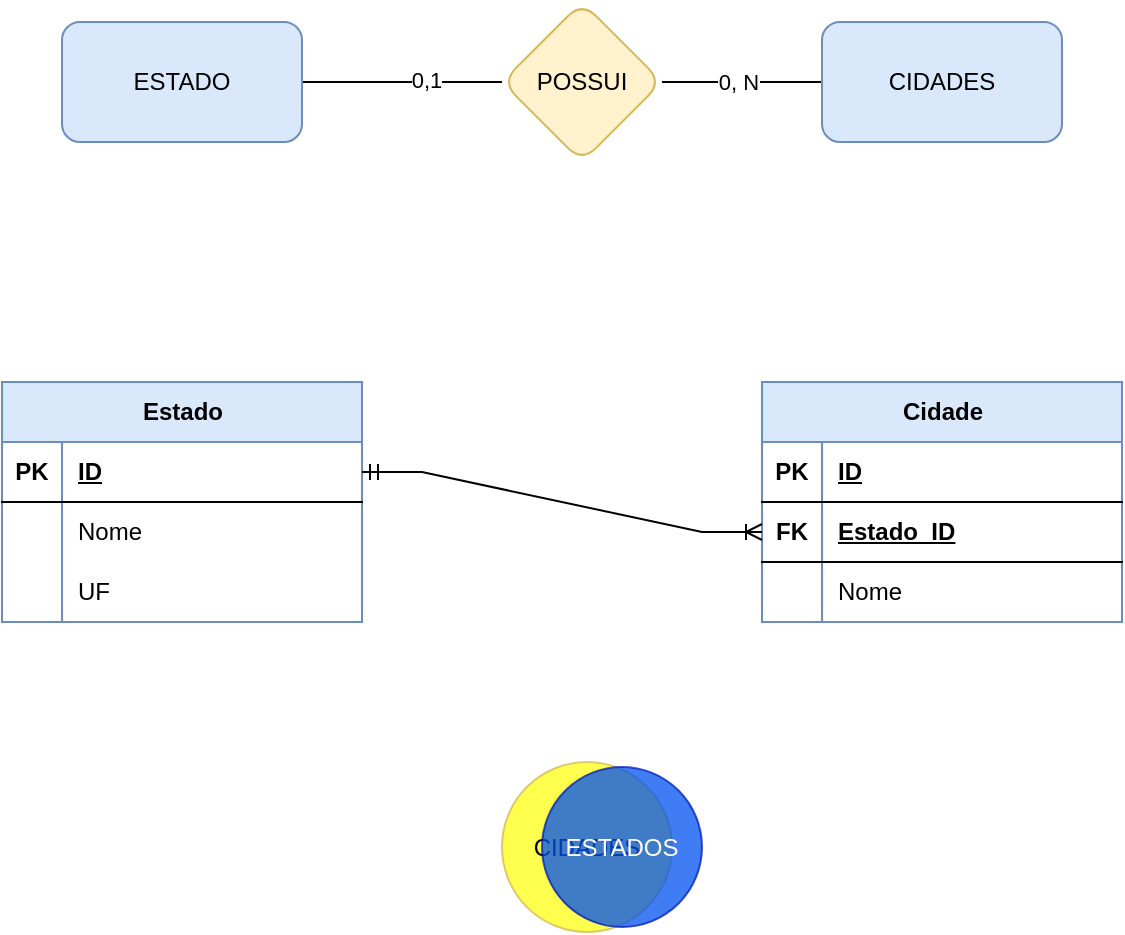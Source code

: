 <mxfile version="23.1.5" type="device">
  <diagram name="Página-1" id="kq2ECH24mlBc58AtW0WG">
    <mxGraphModel dx="554" dy="317" grid="1" gridSize="10" guides="1" tooltips="1" connect="1" arrows="1" fold="1" page="1" pageScale="1" pageWidth="827" pageHeight="1169" math="0" shadow="0">
      <root>
        <mxCell id="0" />
        <mxCell id="1" parent="0" />
        <mxCell id="AhQgsKHAJT6m52uc_QDW-3" value="" style="edgeStyle=orthogonalEdgeStyle;rounded=0;orthogonalLoop=1;jettySize=auto;html=1;endArrow=none;endFill=0;" edge="1" parent="1" source="AhQgsKHAJT6m52uc_QDW-1" target="AhQgsKHAJT6m52uc_QDW-2">
          <mxGeometry relative="1" as="geometry" />
        </mxCell>
        <mxCell id="AhQgsKHAJT6m52uc_QDW-10" value="0,1" style="edgeLabel;html=1;align=center;verticalAlign=middle;resizable=0;points=[];" vertex="1" connectable="0" parent="AhQgsKHAJT6m52uc_QDW-3">
          <mxGeometry x="0.233" y="1" relative="1" as="geometry">
            <mxPoint as="offset" />
          </mxGeometry>
        </mxCell>
        <mxCell id="AhQgsKHAJT6m52uc_QDW-1" value="ESTADO" style="rounded=1;whiteSpace=wrap;html=1;fillColor=#dae8fc;strokeColor=#6c8ebf;" vertex="1" parent="1">
          <mxGeometry x="80" y="50" width="120" height="60" as="geometry" />
        </mxCell>
        <mxCell id="AhQgsKHAJT6m52uc_QDW-5" value="" style="edgeStyle=orthogonalEdgeStyle;rounded=0;orthogonalLoop=1;jettySize=auto;html=1;endArrow=none;endFill=0;" edge="1" parent="1" source="AhQgsKHAJT6m52uc_QDW-2" target="AhQgsKHAJT6m52uc_QDW-4">
          <mxGeometry relative="1" as="geometry" />
        </mxCell>
        <mxCell id="AhQgsKHAJT6m52uc_QDW-9" value="0, N" style="edgeLabel;html=1;align=center;verticalAlign=middle;resizable=0;points=[];" vertex="1" connectable="0" parent="AhQgsKHAJT6m52uc_QDW-5">
          <mxGeometry x="-0.046" y="-1" relative="1" as="geometry">
            <mxPoint y="-1" as="offset" />
          </mxGeometry>
        </mxCell>
        <mxCell id="AhQgsKHAJT6m52uc_QDW-2" value="POSSUI" style="rhombus;whiteSpace=wrap;html=1;rounded=1;fillColor=#fff2cc;strokeColor=#d6b656;" vertex="1" parent="1">
          <mxGeometry x="300" y="40" width="80" height="80" as="geometry" />
        </mxCell>
        <mxCell id="AhQgsKHAJT6m52uc_QDW-4" value="CIDADES" style="whiteSpace=wrap;html=1;rounded=1;fillColor=#dae8fc;strokeColor=#6c8ebf;" vertex="1" parent="1">
          <mxGeometry x="460" y="50" width="120" height="60" as="geometry" />
        </mxCell>
        <mxCell id="AhQgsKHAJT6m52uc_QDW-11" value="Estado" style="shape=table;startSize=30;container=1;collapsible=1;childLayout=tableLayout;fixedRows=1;rowLines=0;fontStyle=1;align=center;resizeLast=1;html=1;fillColor=#dae8fc;strokeColor=#6c8ebf;" vertex="1" parent="1">
          <mxGeometry x="50" y="230" width="180" height="120" as="geometry" />
        </mxCell>
        <mxCell id="AhQgsKHAJT6m52uc_QDW-12" value="" style="shape=tableRow;horizontal=0;startSize=0;swimlaneHead=0;swimlaneBody=0;fillColor=none;collapsible=0;dropTarget=0;points=[[0,0.5],[1,0.5]];portConstraint=eastwest;top=0;left=0;right=0;bottom=1;" vertex="1" parent="AhQgsKHAJT6m52uc_QDW-11">
          <mxGeometry y="30" width="180" height="30" as="geometry" />
        </mxCell>
        <mxCell id="AhQgsKHAJT6m52uc_QDW-13" value="PK" style="shape=partialRectangle;connectable=0;fillColor=none;top=0;left=0;bottom=0;right=0;fontStyle=1;overflow=hidden;whiteSpace=wrap;html=1;" vertex="1" parent="AhQgsKHAJT6m52uc_QDW-12">
          <mxGeometry width="30" height="30" as="geometry">
            <mxRectangle width="30" height="30" as="alternateBounds" />
          </mxGeometry>
        </mxCell>
        <mxCell id="AhQgsKHAJT6m52uc_QDW-14" value="ID" style="shape=partialRectangle;connectable=0;fillColor=none;top=0;left=0;bottom=0;right=0;align=left;spacingLeft=6;fontStyle=5;overflow=hidden;whiteSpace=wrap;html=1;" vertex="1" parent="AhQgsKHAJT6m52uc_QDW-12">
          <mxGeometry x="30" width="150" height="30" as="geometry">
            <mxRectangle width="150" height="30" as="alternateBounds" />
          </mxGeometry>
        </mxCell>
        <mxCell id="AhQgsKHAJT6m52uc_QDW-15" value="" style="shape=tableRow;horizontal=0;startSize=0;swimlaneHead=0;swimlaneBody=0;fillColor=none;collapsible=0;dropTarget=0;points=[[0,0.5],[1,0.5]];portConstraint=eastwest;top=0;left=0;right=0;bottom=0;" vertex="1" parent="AhQgsKHAJT6m52uc_QDW-11">
          <mxGeometry y="60" width="180" height="30" as="geometry" />
        </mxCell>
        <mxCell id="AhQgsKHAJT6m52uc_QDW-16" value="" style="shape=partialRectangle;connectable=0;fillColor=none;top=0;left=0;bottom=0;right=0;editable=1;overflow=hidden;whiteSpace=wrap;html=1;" vertex="1" parent="AhQgsKHAJT6m52uc_QDW-15">
          <mxGeometry width="30" height="30" as="geometry">
            <mxRectangle width="30" height="30" as="alternateBounds" />
          </mxGeometry>
        </mxCell>
        <mxCell id="AhQgsKHAJT6m52uc_QDW-17" value="Nome" style="shape=partialRectangle;connectable=0;fillColor=none;top=0;left=0;bottom=0;right=0;align=left;spacingLeft=6;overflow=hidden;whiteSpace=wrap;html=1;" vertex="1" parent="AhQgsKHAJT6m52uc_QDW-15">
          <mxGeometry x="30" width="150" height="30" as="geometry">
            <mxRectangle width="150" height="30" as="alternateBounds" />
          </mxGeometry>
        </mxCell>
        <mxCell id="AhQgsKHAJT6m52uc_QDW-18" value="" style="shape=tableRow;horizontal=0;startSize=0;swimlaneHead=0;swimlaneBody=0;fillColor=none;collapsible=0;dropTarget=0;points=[[0,0.5],[1,0.5]];portConstraint=eastwest;top=0;left=0;right=0;bottom=0;" vertex="1" parent="AhQgsKHAJT6m52uc_QDW-11">
          <mxGeometry y="90" width="180" height="30" as="geometry" />
        </mxCell>
        <mxCell id="AhQgsKHAJT6m52uc_QDW-19" value="" style="shape=partialRectangle;connectable=0;fillColor=none;top=0;left=0;bottom=0;right=0;editable=1;overflow=hidden;whiteSpace=wrap;html=1;" vertex="1" parent="AhQgsKHAJT6m52uc_QDW-18">
          <mxGeometry width="30" height="30" as="geometry">
            <mxRectangle width="30" height="30" as="alternateBounds" />
          </mxGeometry>
        </mxCell>
        <mxCell id="AhQgsKHAJT6m52uc_QDW-20" value="UF" style="shape=partialRectangle;connectable=0;fillColor=none;top=0;left=0;bottom=0;right=0;align=left;spacingLeft=6;overflow=hidden;whiteSpace=wrap;html=1;" vertex="1" parent="AhQgsKHAJT6m52uc_QDW-18">
          <mxGeometry x="30" width="150" height="30" as="geometry">
            <mxRectangle width="150" height="30" as="alternateBounds" />
          </mxGeometry>
        </mxCell>
        <mxCell id="AhQgsKHAJT6m52uc_QDW-24" value="Cidade" style="shape=table;startSize=30;container=1;collapsible=1;childLayout=tableLayout;fixedRows=1;rowLines=0;fontStyle=1;align=center;resizeLast=1;html=1;fillColor=#dae8fc;strokeColor=#6c8ebf;" vertex="1" parent="1">
          <mxGeometry x="430" y="230" width="180" height="120" as="geometry" />
        </mxCell>
        <mxCell id="AhQgsKHAJT6m52uc_QDW-25" value="" style="shape=tableRow;horizontal=0;startSize=0;swimlaneHead=0;swimlaneBody=0;fillColor=none;collapsible=0;dropTarget=0;points=[[0,0.5],[1,0.5]];portConstraint=eastwest;top=0;left=0;right=0;bottom=1;" vertex="1" parent="AhQgsKHAJT6m52uc_QDW-24">
          <mxGeometry y="30" width="180" height="30" as="geometry" />
        </mxCell>
        <mxCell id="AhQgsKHAJT6m52uc_QDW-26" value="PK" style="shape=partialRectangle;connectable=0;fillColor=none;top=0;left=0;bottom=0;right=0;fontStyle=1;overflow=hidden;whiteSpace=wrap;html=1;" vertex="1" parent="AhQgsKHAJT6m52uc_QDW-25">
          <mxGeometry width="30" height="30" as="geometry">
            <mxRectangle width="30" height="30" as="alternateBounds" />
          </mxGeometry>
        </mxCell>
        <mxCell id="AhQgsKHAJT6m52uc_QDW-27" value="ID" style="shape=partialRectangle;connectable=0;fillColor=none;top=0;left=0;bottom=0;right=0;align=left;spacingLeft=6;fontStyle=5;overflow=hidden;whiteSpace=wrap;html=1;" vertex="1" parent="AhQgsKHAJT6m52uc_QDW-25">
          <mxGeometry x="30" width="150" height="30" as="geometry">
            <mxRectangle width="150" height="30" as="alternateBounds" />
          </mxGeometry>
        </mxCell>
        <mxCell id="AhQgsKHAJT6m52uc_QDW-37" value="" style="shape=tableRow;horizontal=0;startSize=0;swimlaneHead=0;swimlaneBody=0;fillColor=none;collapsible=0;dropTarget=0;points=[[0,0.5],[1,0.5]];portConstraint=eastwest;top=0;left=0;right=0;bottom=1;" vertex="1" parent="AhQgsKHAJT6m52uc_QDW-24">
          <mxGeometry y="60" width="180" height="30" as="geometry" />
        </mxCell>
        <mxCell id="AhQgsKHAJT6m52uc_QDW-38" value="FK" style="shape=partialRectangle;connectable=0;fillColor=none;top=0;left=0;bottom=0;right=0;fontStyle=1;overflow=hidden;whiteSpace=wrap;html=1;" vertex="1" parent="AhQgsKHAJT6m52uc_QDW-37">
          <mxGeometry width="30" height="30" as="geometry">
            <mxRectangle width="30" height="30" as="alternateBounds" />
          </mxGeometry>
        </mxCell>
        <mxCell id="AhQgsKHAJT6m52uc_QDW-39" value="Estado_ID" style="shape=partialRectangle;connectable=0;fillColor=none;top=0;left=0;bottom=0;right=0;align=left;spacingLeft=6;fontStyle=5;overflow=hidden;whiteSpace=wrap;html=1;" vertex="1" parent="AhQgsKHAJT6m52uc_QDW-37">
          <mxGeometry x="30" width="150" height="30" as="geometry">
            <mxRectangle width="150" height="30" as="alternateBounds" />
          </mxGeometry>
        </mxCell>
        <mxCell id="AhQgsKHAJT6m52uc_QDW-28" value="" style="shape=tableRow;horizontal=0;startSize=0;swimlaneHead=0;swimlaneBody=0;fillColor=none;collapsible=0;dropTarget=0;points=[[0,0.5],[1,0.5]];portConstraint=eastwest;top=0;left=0;right=0;bottom=0;" vertex="1" parent="AhQgsKHAJT6m52uc_QDW-24">
          <mxGeometry y="90" width="180" height="30" as="geometry" />
        </mxCell>
        <mxCell id="AhQgsKHAJT6m52uc_QDW-29" value="" style="shape=partialRectangle;connectable=0;fillColor=none;top=0;left=0;bottom=0;right=0;editable=1;overflow=hidden;whiteSpace=wrap;html=1;" vertex="1" parent="AhQgsKHAJT6m52uc_QDW-28">
          <mxGeometry width="30" height="30" as="geometry">
            <mxRectangle width="30" height="30" as="alternateBounds" />
          </mxGeometry>
        </mxCell>
        <mxCell id="AhQgsKHAJT6m52uc_QDW-30" value="Nome" style="shape=partialRectangle;connectable=0;fillColor=none;top=0;left=0;bottom=0;right=0;align=left;spacingLeft=6;overflow=hidden;whiteSpace=wrap;html=1;" vertex="1" parent="AhQgsKHAJT6m52uc_QDW-28">
          <mxGeometry x="30" width="150" height="30" as="geometry">
            <mxRectangle width="150" height="30" as="alternateBounds" />
          </mxGeometry>
        </mxCell>
        <mxCell id="AhQgsKHAJT6m52uc_QDW-40" value="" style="edgeStyle=entityRelationEdgeStyle;fontSize=12;html=1;endArrow=ERoneToMany;startArrow=ERmandOne;rounded=0;exitX=1;exitY=0.5;exitDx=0;exitDy=0;entryX=0;entryY=0.5;entryDx=0;entryDy=0;" edge="1" parent="1" source="AhQgsKHAJT6m52uc_QDW-12" target="AhQgsKHAJT6m52uc_QDW-37">
          <mxGeometry width="100" height="100" relative="1" as="geometry">
            <mxPoint x="214" y="290" as="sourcePoint" />
            <mxPoint x="414" y="290" as="targetPoint" />
          </mxGeometry>
        </mxCell>
        <mxCell id="AhQgsKHAJT6m52uc_QDW-41" value="CIDADES" style="ellipse;whiteSpace=wrap;html=1;aspect=fixed;fillColor=#FFFF12;strokeColor=#d6b656;opacity=75;" vertex="1" parent="1">
          <mxGeometry x="300" y="420" width="85" height="85" as="geometry" />
        </mxCell>
        <mxCell id="AhQgsKHAJT6m52uc_QDW-42" value="ESTADOS" style="ellipse;whiteSpace=wrap;html=1;aspect=fixed;fillColor=#0050ef;strokeColor=#001DBC;opacity=75;fontColor=#ffffff;" vertex="1" parent="1">
          <mxGeometry x="320" y="422.5" width="80" height="80" as="geometry" />
        </mxCell>
      </root>
    </mxGraphModel>
  </diagram>
</mxfile>
